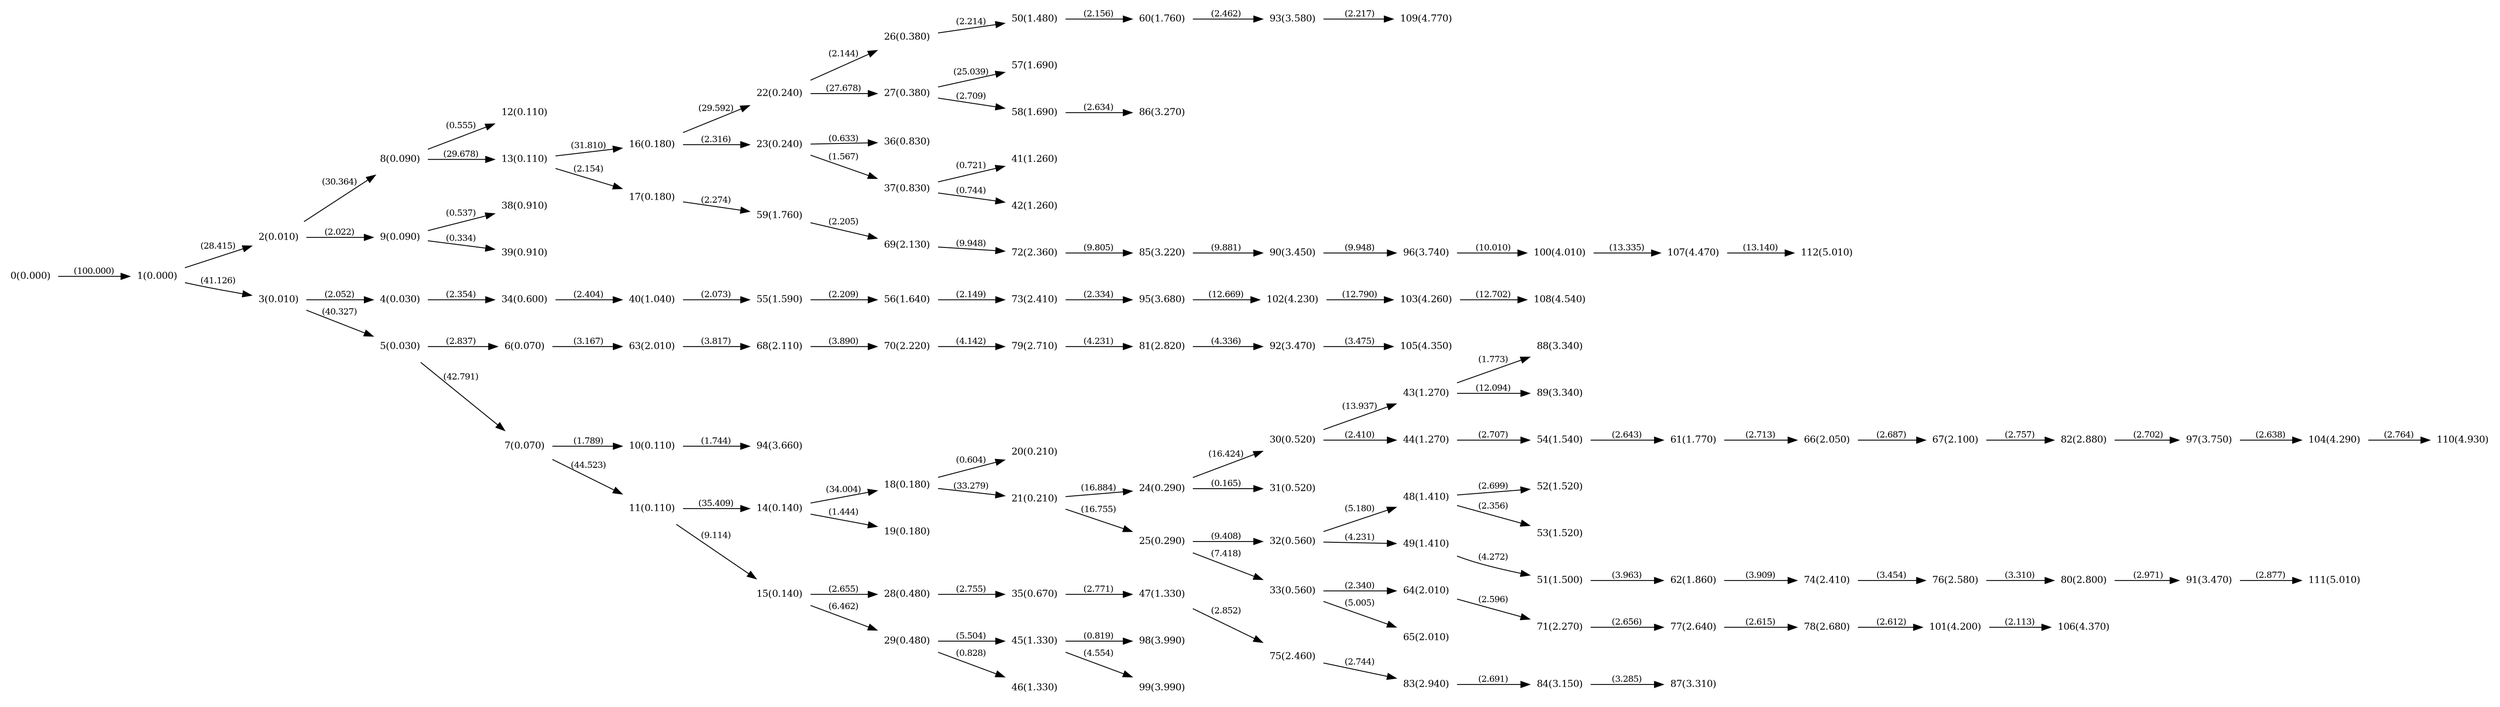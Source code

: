 digraph "graph" {

rankdir="LR";
node [shape=plaintext, fontsize=11];
edge [fontsize=10];

0 [label="0(0.000)"];
1 [label="1(0.000)"];
2 [label="2(0.010)"];
3 [label="3(0.010)"];
4 [label="4(0.030)"];
5 [label="5(0.030)"];
6 [label="6(0.070)"];
7 [label="7(0.070)"];
8 [label="8(0.090)"];
9 [label="9(0.090)"];
10 [label="10(0.110)"];
11 [label="11(0.110)"];
12 [label="12(0.110)"];
13 [label="13(0.110)"];
14 [label="14(0.140)"];
15 [label="15(0.140)"];
16 [label="16(0.180)"];
17 [label="17(0.180)"];
18 [label="18(0.180)"];
19 [label="19(0.180)"];
20 [label="20(0.210)"];
21 [label="21(0.210)"];
22 [label="22(0.240)"];
23 [label="23(0.240)"];
24 [label="24(0.290)"];
25 [label="25(0.290)"];
26 [label="26(0.380)"];
27 [label="27(0.380)"];
28 [label="28(0.480)"];
29 [label="29(0.480)"];
30 [label="30(0.520)"];
31 [label="31(0.520)"];
32 [label="32(0.560)"];
33 [label="33(0.560)"];
34 [label="34(0.600)"];
35 [label="35(0.670)"];
36 [label="36(0.830)"];
37 [label="37(0.830)"];
38 [label="38(0.910)"];
39 [label="39(0.910)"];
40 [label="40(1.040)"];
41 [label="41(1.260)"];
42 [label="42(1.260)"];
43 [label="43(1.270)"];
44 [label="44(1.270)"];
45 [label="45(1.330)"];
46 [label="46(1.330)"];
47 [label="47(1.330)"];
48 [label="48(1.410)"];
49 [label="49(1.410)"];
50 [label="50(1.480)"];
51 [label="51(1.500)"];
52 [label="52(1.520)"];
53 [label="53(1.520)"];
54 [label="54(1.540)"];
55 [label="55(1.590)"];
56 [label="56(1.640)"];
57 [label="57(1.690)"];
58 [label="58(1.690)"];
59 [label="59(1.760)"];
60 [label="60(1.760)"];
61 [label="61(1.770)"];
62 [label="62(1.860)"];
63 [label="63(2.010)"];
64 [label="64(2.010)"];
65 [label="65(2.010)"];
66 [label="66(2.050)"];
67 [label="67(2.100)"];
68 [label="68(2.110)"];
69 [label="69(2.130)"];
70 [label="70(2.220)"];
71 [label="71(2.270)"];
72 [label="72(2.360)"];
73 [label="73(2.410)"];
74 [label="74(2.410)"];
75 [label="75(2.460)"];
76 [label="76(2.580)"];
77 [label="77(2.640)"];
78 [label="78(2.680)"];
79 [label="79(2.710)"];
80 [label="80(2.800)"];
81 [label="81(2.820)"];
82 [label="82(2.880)"];
83 [label="83(2.940)"];
84 [label="84(3.150)"];
85 [label="85(3.220)"];
86 [label="86(3.270)"];
87 [label="87(3.310)"];
88 [label="88(3.340)"];
89 [label="89(3.340)"];
90 [label="90(3.450)"];
91 [label="91(3.470)"];
92 [label="92(3.470)"];
93 [label="93(3.580)"];
94 [label="94(3.660)"];
95 [label="95(3.680)"];
96 [label="96(3.740)"];
97 [label="97(3.750)"];
98 [label="98(3.990)"];
99 [label="99(3.990)"];
100 [label="100(4.010)"];
101 [label="101(4.200)"];
102 [label="102(4.230)"];
103 [label="103(4.260)"];
104 [label="104(4.290)"];
105 [label="105(4.350)"];
106 [label="106(4.370)"];
107 [label="107(4.470)"];
108 [label="108(4.540)"];
109 [label="109(4.770)"];
110 [label="110(4.930)"];
111 [label="111(5.010)"];
112 [label="112(5.010)"];

0->1 [label="(100.000)"];
1->2 [label="(28.415)"];
1->3 [label="(41.126)"];
3->4 [label="(2.052)"];
3->5 [label="(40.327)"];
5->6 [label="(2.837)"];
5->7 [label="(42.791)"];
2->8 [label="(30.364)"];
2->9 [label="(2.022)"];
7->10 [label="(1.789)"];
7->11 [label="(44.523)"];
8->12 [label="(0.555)"];
8->13 [label="(29.678)"];
11->14 [label="(35.409)"];
11->15 [label="(9.114)"];
13->16 [label="(31.810)"];
13->17 [label="(2.154)"];
14->18 [label="(34.004)"];
14->19 [label="(1.444)"];
18->20 [label="(0.604)"];
18->21 [label="(33.279)"];
16->22 [label="(29.592)"];
16->23 [label="(2.316)"];
21->24 [label="(16.884)"];
21->25 [label="(16.755)"];
22->26 [label="(2.144)"];
22->27 [label="(27.678)"];
15->28 [label="(2.655)"];
15->29 [label="(6.462)"];
24->30 [label="(16.424)"];
24->31 [label="(0.165)"];
25->32 [label="(9.408)"];
25->33 [label="(7.418)"];
4->34 [label="(2.354)"];
28->35 [label="(2.755)"];
23->36 [label="(0.633)"];
23->37 [label="(1.567)"];
9->38 [label="(0.537)"];
9->39 [label="(0.334)"];
34->40 [label="(2.404)"];
37->41 [label="(0.721)"];
37->42 [label="(0.744)"];
30->43 [label="(13.937)"];
30->44 [label="(2.410)"];
29->45 [label="(5.504)"];
29->46 [label="(0.828)"];
35->47 [label="(2.771)"];
32->48 [label="(5.180)"];
32->49 [label="(4.231)"];
26->50 [label="(2.214)"];
49->51 [label="(4.272)"];
48->52 [label="(2.699)"];
48->53 [label="(2.356)"];
44->54 [label="(2.707)"];
40->55 [label="(2.073)"];
55->56 [label="(2.209)"];
27->57 [label="(25.039)"];
27->58 [label="(2.709)"];
17->59 [label="(2.274)"];
50->60 [label="(2.156)"];
54->61 [label="(2.643)"];
51->62 [label="(3.963)"];
6->63 [label="(3.167)"];
33->64 [label="(2.340)"];
33->65 [label="(5.005)"];
61->66 [label="(2.713)"];
66->67 [label="(2.687)"];
63->68 [label="(3.817)"];
59->69 [label="(2.205)"];
68->70 [label="(3.890)"];
64->71 [label="(2.596)"];
69->72 [label="(9.948)"];
56->73 [label="(2.149)"];
62->74 [label="(3.909)"];
47->75 [label="(2.852)"];
74->76 [label="(3.454)"];
71->77 [label="(2.656)"];
77->78 [label="(2.615)"];
70->79 [label="(4.142)"];
76->80 [label="(3.310)"];
79->81 [label="(4.231)"];
67->82 [label="(2.757)"];
75->83 [label="(2.744)"];
83->84 [label="(2.691)"];
72->85 [label="(9.805)"];
58->86 [label="(2.634)"];
84->87 [label="(3.285)"];
43->88 [label="(1.773)"];
43->89 [label="(12.094)"];
85->90 [label="(9.881)"];
80->91 [label="(2.971)"];
81->92 [label="(4.336)"];
60->93 [label="(2.462)"];
10->94 [label="(1.744)"];
73->95 [label="(2.334)"];
90->96 [label="(9.948)"];
82->97 [label="(2.702)"];
45->98 [label="(0.819)"];
45->99 [label="(4.554)"];
96->100 [label="(10.010)"];
78->101 [label="(2.612)"];
95->102 [label="(12.669)"];
102->103 [label="(12.790)"];
97->104 [label="(2.638)"];
92->105 [label="(3.475)"];
101->106 [label="(2.113)"];
100->107 [label="(13.335)"];
103->108 [label="(12.702)"];
93->109 [label="(2.217)"];
104->110 [label="(2.764)"];
91->111 [label="(2.877)"];
107->112 [label="(13.140)"];

}
